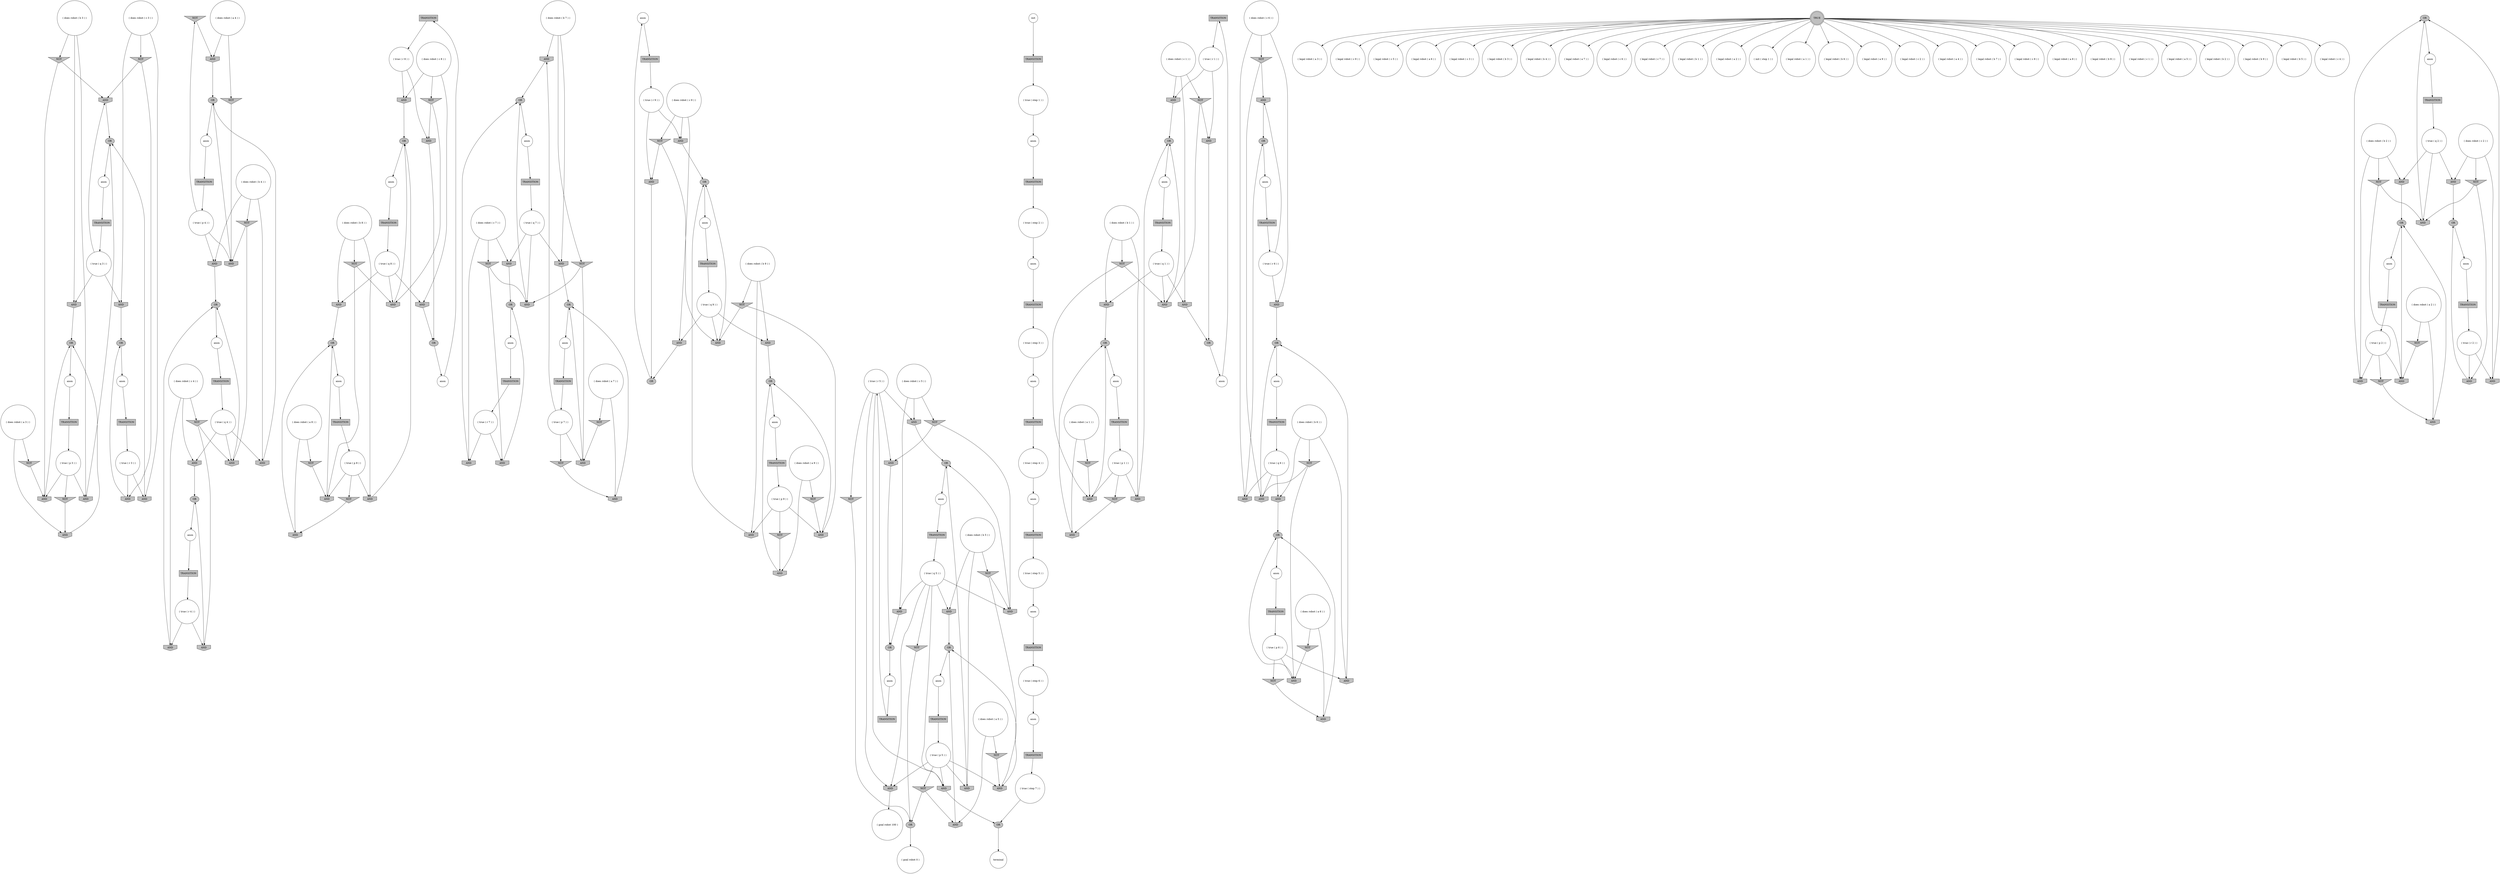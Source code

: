 digraph propNet
{
	"@76d3046"[shape=invtriangle, style= filled, fillcolor=grey, label="NOT"]; "@76d3046"->"@117c4779"; "@76d3046"->"@50baa573"; 
	"@62f04dae"[shape=invhouse, style= filled, fillcolor=grey, label="AND"]; "@62f04dae"->"@216feee5"; 
	"@1d91eb90"[shape=invtriangle, style= filled, fillcolor=grey, label="NOT"]; "@1d91eb90"->"@57004a1a"; 
	"@7a2ee7e5"[shape=invtriangle, style= filled, fillcolor=grey, label="NOT"]; "@7a2ee7e5"->"@7aaf8b32"; "@7a2ee7e5"->"@1d7aaa0e"; 
	"@1ad997f9"[shape=box, style= filled, fillcolor=grey, label="TRANSITION"]; "@1ad997f9"->"@15837e8"; 
	"@7686b376"[shape=invhouse, style= filled, fillcolor=grey, label="AND"]; "@7686b376"->"@6f3d5f21"; 
	"@5230b601"[shape=circle, style= filled, fillcolor=white, label="anon"]; "@5230b601"->"@738bf6bf"; 
	"@3c789d63"[shape=circle, style= filled, fillcolor=white, label="( does robot ( b 7 ) )"]; "@3c789d63"->"@34f34071"; "@3c789d63"->"@7686b376"; "@3c789d63"->"@12a4ed99"; 
	"@7220b722"[shape=box, style= filled, fillcolor=grey, label="TRANSITION"]; "@7220b722"->"@7817bcd4"; 
	"@3e29b849"[shape=invhouse, style= filled, fillcolor=grey, label="AND"]; "@3e29b849"->"@4d8ef117"; 
	"@5fb45ddc"[shape=invhouse, style= filled, fillcolor=grey, label="AND"]; "@5fb45ddc"->"@e2f75e5"; 
	"@117c4779"[shape=invhouse, style= filled, fillcolor=grey, label="AND"]; "@117c4779"->"@216feee5"; 
	"@6128453c"[shape=box, style= filled, fillcolor=grey, label="TRANSITION"]; "@6128453c"->"@10ba5a81"; 
	"@51f2412a"[shape=invhouse, style= filled, fillcolor=grey, label="AND"]; "@51f2412a"->"@20e64795"; 
	"@4d83da96"[shape=circle, style= filled, fillcolor=white, label="( does robot ( b 3 ) )"]; "@4d83da96"->"@5fb45ddc"; "@4d83da96"->"@b83d59c"; "@4d83da96"->"@62f04dae"; 
	"@2025b64d"[shape=box, style= filled, fillcolor=grey, label="TRANSITION"]; "@2025b64d"->"@60328c40"; 
	"@74914a0a"[shape=box, style= filled, fillcolor=grey, label="TRANSITION"]; "@74914a0a"->"@4145582"; 
	"@569c6f2"[shape=circle, style= filled, fillcolor=white, label="( legal robot ( a 3 ) )"]; 
	"@35703484"[shape=circle, style= filled, fillcolor=white, label="anon"]; "@35703484"->"@615724a0"; 
	"@15837e8"[shape=circle, style= filled, fillcolor=white, label="( true ( r 8 ) )"]; "@15837e8"->"@627b5c"; "@15837e8"->"@54eeabe8"; 
	"@5e53bbfa"[shape=ellipse, style= filled, fillcolor=grey, label="OR"]; "@5e53bbfa"->"@4b5a4a77"; 
	"@70da8742"[shape=invhouse, style= filled, fillcolor=grey, label="AND"]; "@70da8742"->"@1286d597"; 
	"@be389b8"[shape=box, style= filled, fillcolor=grey, label="TRANSITION"]; "@be389b8"->"@45a81bd5"; 
	"@732efcfe"[shape=invtriangle, style= filled, fillcolor=grey, label="NOT"]; "@732efcfe"->"@11e3c2c6"; "@732efcfe"->"@70da8742"; 
	"@1fb93526"[shape=box, style= filled, fillcolor=grey, label="TRANSITION"]; "@1fb93526"->"@1b2ede8"; 
	"@190c0fa7"[shape=invtriangle, style= filled, fillcolor=grey, label="NOT"]; "@190c0fa7"->"@66d7a9c9"; "@190c0fa7"->"@b9deddb"; 
	"@6d289e48"[shape=invhouse, style= filled, fillcolor=grey, label="AND"]; "@6d289e48"->"@43824d2c"; 
	"@637644c8"[shape=circle, style= filled, fillcolor=white, label="anon"]; "@637644c8"->"@bd5d765"; 
	"@36b1be82"[shape=invtriangle, style= filled, fillcolor=grey, label="NOT"]; "@36b1be82"->"@3484fdbc"; "@36b1be82"->"@60eb9f0d"; 
	"@766d4f30"[shape=invhouse, style= filled, fillcolor=grey, label="AND"]; "@766d4f30"->"@3b961a84"; 
	"@3f78e13f"[shape=circle, style= filled, fillcolor=white, label="( does robot ( c 5 ) )"]; "@3f78e13f"->"@190c0fa7"; "@3f78e13f"->"@7cd47880"; "@3f78e13f"->"@28c4b5f"; 
	"@62e59e40"[shape=circle, style= filled, fillcolor=white, label="( true ( p 2 ) )"]; "@62e59e40"->"@7696e4c"; "@62e59e40"->"@5da0b94d"; "@62e59e40"->"@4dc4e792"; 
	"@5da0b94d"[shape=invhouse, style= filled, fillcolor=grey, label="AND"]; "@5da0b94d"->"@5e53bbfa"; 
	"@50baa573"[shape=invhouse, style= filled, fillcolor=grey, label="AND"]; "@50baa573"->"@699dd97b"; 
	"@738bf6bf"[shape=box, style= filled, fillcolor=grey, label="TRANSITION"]; "@738bf6bf"->"@1a0283e"; 
	"@5b08ea49"[shape=circle, style= filled, fillcolor=white, label="( legal robot ( c 9 ) )"]; 
	"@c7f5bf9"[shape=ellipse, style= filled, fillcolor=grey, label="OR"]; "@c7f5bf9"->"@7d6f3ed7"; 
	"@4c825cf3"[shape=invhouse, style= filled, fillcolor=grey, label="AND"]; "@4c825cf3"->"@5e53bbfa"; 
	"@3e7c609"[shape=invhouse, style= filled, fillcolor=grey, label="AND"]; "@3e7c609"->"@561140db"; 
	"@5b0010ec"[shape=circle, style= filled, fillcolor=white, label="( goal robot 0 )"]; 
	"@1f6b69d7"[shape=ellipse, style= filled, fillcolor=grey, label="OR"]; "@1f6b69d7"->"@44f1b25e"; 
	"@17e319a"[shape=circle, style= filled, fillcolor=white, label="anon"]; "@17e319a"->"@30f49e8f"; 
	"@2e0ca6ae"[shape=invtriangle, style= filled, fillcolor=grey, label="NOT"]; "@2e0ca6ae"->"@b04bce3"; "@2e0ca6ae"->"@11e3c2c6"; 
	"@3b0e2558"[shape=invtriangle, style= filled, fillcolor=grey, label="NOT"]; "@3b0e2558"->"@1db5d2b2"; 
	"@6d87c12a"[shape=circle, style= filled, fillcolor=white, label="anon"]; "@6d87c12a"->"@be389b8"; 
	"@7aaf8b32"[shape=invhouse, style= filled, fillcolor=grey, label="AND"]; "@7aaf8b32"->"@4d8ef117"; 
	"@7cd47880"[shape=invhouse, style= filled, fillcolor=grey, label="AND"]; "@7cd47880"->"@1b0fb9bd"; 
	"@627b5c"[shape=invhouse, style= filled, fillcolor=grey, label="AND"]; "@627b5c"->"@3b961a84"; 
	"@12e29f36"[shape=invhouse, style= filled, fillcolor=grey, label="AND"]; "@12e29f36"->"@145d424"; 
	"@14cef147"[shape=ellipse, style= filled, fillcolor=grey, label="OR"]; "@14cef147"->"@1e4276fd"; 
	"@4aa0c486"[shape=invhouse, style= filled, fillcolor=grey, label="AND"]; "@4aa0c486"->"@6153e0c0"; 
	"@216feee5"[shape=ellipse, style= filled, fillcolor=grey, label="OR"]; "@216feee5"->"@3bad0d89"; 
	"@531a700a"[shape=invhouse, style= filled, fillcolor=grey, label="AND"]; "@531a700a"->"@7418e252"; 
	"@1b2ede8"[shape=circle, style= filled, fillcolor=white, label="( true ( p 8 ) )"]; "@1b2ede8"->"@db951f2"; "@1b2ede8"->"@3484fdbc"; "@1b2ede8"->"@2e7857a5"; 
	"@32cd736"[shape=circle, style= filled, fillcolor=white, label="anon"]; "@32cd736"->"@171fcdde"; 
	"@114c02d4"[shape=invhouse, style= filled, fillcolor=grey, label="AND"]; "@114c02d4"->"@c7f5bf9"; 
	"@2bb64b70"[shape=invhouse, style= filled, fillcolor=grey, label="AND"]; "@2bb64b70"->"@7bfd25ce"; 
	"@49c88f2b"[shape=circle, style= filled, fillcolor=white, label="anon"]; "@49c88f2b"->"@32552379"; 
	"@9eae15f"[shape=circle, style= filled, fillcolor=white, label="( does robot ( c 7 ) )"]; "@9eae15f"->"@54b4b0a4"; "@9eae15f"->"@1b72290f"; "@9eae15f"->"@2e5facbd"; 
	"@1b0fb9bd"[shape=ellipse, style= filled, fillcolor=grey, label="OR"]; "@1b0fb9bd"->"@256b352c"; 
	"@381bd13"[shape=invhouse, style= filled, fillcolor=grey, label="AND"]; "@381bd13"->"@1b0fb9bd"; 
	"@79b2591c"[shape=invhouse, style= filled, fillcolor=grey, label="AND"]; "@79b2591c"->"@5ecfe500"; 
	"@7a315068"[shape=circle, style= filled, fillcolor=white, label="anon"]; "@7a315068"->"@2904b5ae"; 
	"@db2b10a"[shape=circle, style= filled, fillcolor=white, label="anon"]; "@db2b10a"->"@771931f8"; 
	"@4302df5"[shape=box, style= filled, fillcolor=grey, label="TRANSITION"]; "@4302df5"->"@79ec41c0"; 
	"@2555e3ab"[shape=box, style= filled, fillcolor=grey, label="TRANSITION"]; "@2555e3ab"->"@61335b86"; 
	"@264d8d50"[shape=circle, style= filled, fillcolor=white, label="( legal robot ( c 5 ) )"]; 
	"@236954e1"[shape=circle, style= filled, fillcolor=white, label="( legal robot ( a 6 ) )"]; 
	"@57044c5"[shape=circle, style= filled, fillcolor=white, label="( true ( p 7 ) )"]; "@57044c5"->"@7c6743e2"; "@57044c5"->"@7686b376"; "@57044c5"->"@6f0e0eb5"; 
	"@54f169"[shape=invtriangle, style= filled, fillcolor=grey, label="NOT"]; "@54f169"->"@7696e4c"; "@54f169"->"@4c825cf3"; 
	"@23f2bc83"[shape=invtriangle, style= filled, fillcolor=grey, label="NOT"]; "@23f2bc83"->"@15364ee5"; 
	"@2e7857a5"[shape=invtriangle, style= filled, fillcolor=grey, label="NOT"]; "@2e7857a5"->"@5ec22978"; 
	"@4dc4e792"[shape=invtriangle, style= filled, fillcolor=grey, label="NOT"]; "@4dc4e792"->"@3a3f4a21"; 
	"@3aa42c31"[shape=circle, style= filled, fillcolor=white, label="( true ( p 5 ) )"]; "@3aa42c31"->"@32d35f5f"; "@3aa42c31"->"@68487fb7"; "@3aa42c31"->"@381bd13"; "@3aa42c31"->"@2310195c"; "@3aa42c31"->"@3403f5a0"; 
	"@762d80ae"[shape=invhouse, style= filled, fillcolor=grey, label="AND"]; "@762d80ae"->"@5e53bbfa"; 
	"@6cb1cb25"[shape=circle, style= filled, fillcolor=white, label="( does robot ( a 5 ) )"]; "@6cb1cb25"->"@74bffc3a"; "@6cb1cb25"->"@531a700a"; 
	"@62bc36ff"[shape=circle, style= filled, fillcolor=white, label="( legal robot ( c 3 ) )"]; 
	"@48b524aa"[shape=circle, style= filled, fillcolor=white, label="( does robot ( c 2 ) )"]; "@48b524aa"->"@72d8978c"; "@48b524aa"->"@6c7a3a30"; "@48b524aa"->"@762d80ae"; 
	"@3b3e3940"[shape=box, style= filled, fillcolor=grey, label="TRANSITION"]; "@3b3e3940"->"@85e57"; 
	"@71cd427a"[shape=circle, style= filled, fillcolor=white, label="( legal robot ( b 3 ) )"]; 
	"@4f65cbd2"[shape=circle, style= filled, fillcolor=white, label="( goal robot 100 )"]; 
	"@2310195c"[shape=invhouse, style= filled, fillcolor=grey, label="AND"]; "@2310195c"->"@1f6b69d7"; 
	"@58edf4c8"[shape=circle, style= filled, fillcolor=white, label="( true ( q 6 ) )"]; "@58edf4c8"->"@199b7c62"; "@58edf4c8"->"@388eed76"; "@58edf4c8"->"@6cb101cf"; 
	"@28b53b32"[shape=circle, style= filled, fillcolor=white, label="anon"]; "@28b53b32"->"@55444319"; 
	"@57f55cae"[shape=invtriangle, style= filled, fillcolor=grey, label="NOT"]; "@57f55cae"->"@242870b7"; 
	"@79ec41c0"[shape=circle, style= filled, fillcolor=white, label="( true ( q 7 ) )"]; "@79ec41c0"->"@34f34071"; "@79ec41c0"->"@63e5a5dc"; "@79ec41c0"->"@2e5facbd"; 
	"@1db5d2b2"[shape=invhouse, style= filled, fillcolor=grey, label="AND"]; "@1db5d2b2"->"@6153e0c0"; 
	"@55a517bd"[shape=invhouse, style= filled, fillcolor=grey, label="AND"]; "@55a517bd"->"@7418e252"; 
	"@561140db"[shape=ellipse, style= filled, fillcolor=grey, label="OR"]; "@561140db"->"@6b91602"; 
	"@15f7dbd8"[shape=circle, style= filled, fillcolor=white, label="anon"]; "@15f7dbd8"->"@74914a0a"; 
	"@10b173c3"[shape=circle, style= filled, fillcolor=white, label="( true ( step 4 ) )"]; "@10b173c3"->"@67e6cf07"; 
	"@32d35f5f"[shape=invtriangle, style= filled, fillcolor=grey, label="NOT"]; "@32d35f5f"->"@242870b7"; "@32d35f5f"->"@531a700a"; 
	"@1e929ba3"[shape=ellipse, style= filled, fillcolor=grey, label="OR"]; "@1e929ba3"->"@2b27fa03"; 
	"@54b4b0a4"[shape=invhouse, style= filled, fillcolor=grey, label="AND"]; "@54b4b0a4"->"@6f3d5f21"; 
	"@86ecec5"[shape=invhouse, style= filled, fillcolor=grey, label="AND"]; "@86ecec5"->"@59e14a78"; 
	"@448be1c9"[shape=ellipse, style= filled, fillcolor=grey, label="OR"]; "@448be1c9"->"@3b947647"; 
	"@4d342f5b"[shape=circle, style= filled, fillcolor=white, label="( true ( step 1 ) )"]; "@4d342f5b"->"@6d87c12a"; 
	"@3ea763a"[shape=ellipse, style= filled, fillcolor=grey, label="OR"]; "@3ea763a"->"@15f7dbd8"; 
	"@6feb139e"[shape=box, style= filled, fillcolor=grey, label="TRANSITION"]; "@6feb139e"->"@174da86b"; 
	"@4c5b55a9"[shape=circle, style= filled, fillcolor=white, label="( does robot ( b 2 ) )"]; "@4c5b55a9"->"@86ecec5"; "@4c5b55a9"->"@5da0b94d"; "@4c5b55a9"->"@54f169"; 
	"@3484fdbc"[shape=invhouse, style= filled, fillcolor=grey, label="AND"]; "@3484fdbc"->"@43824d2c"; 
	"@388eed76"[shape=invhouse, style= filled, fillcolor=grey, label="AND"]; "@388eed76"->"@4e850e8c"; 
	"@40930120"[shape=circle, style= filled, fillcolor=white, label="( does robot ( c 9 ) )"]; "@40930120"->"@31f9b804"; "@40930120"->"@732efcfe"; "@40930120"->"@20b124fa"; 
	"@614a616"[shape=circle, style= filled, fillcolor=white, label="anon"]; "@614a616"->"@3850620f"; 
	"@30f49e8f"[shape=box, style= filled, fillcolor=grey, label="TRANSITION"]; "@30f49e8f"->"@477baf4"; 
	"@43824d2c"[shape=ellipse, style= filled, fillcolor=grey, label="OR"]; "@43824d2c"->"@1f98a654"; 
	"@15c313da"[shape=invhouse, style= filled, fillcolor=grey, label="AND"]; "@15c313da"->"@1a15cd9a"; 
	"@b04bce3"[shape=invhouse, style= filled, fillcolor=grey, label="AND"]; "@b04bce3"->"@3ea763a"; 
	"@1f4649ed"[shape=invhouse, style= filled, fillcolor=grey, label="AND"]; "@1f4649ed"->"@145d424"; 
	"@3bad0d89"[shape=circle, style= filled, fillcolor=white, label="anon"]; "@3bad0d89"->"@6efbfb30"; 
	"@c4c7e10"[shape=invhouse, style= filled, fillcolor=grey, label="AND"]; "@c4c7e10"->"@216feee5"; 
	"@591bfcbe"[shape=invhouse, style= filled, fillcolor=grey, label="AND"]; "@591bfcbe"->"@3ea763a"; 
	"@5ecfe500"[shape=ellipse, style= filled, fillcolor=grey, label="OR"]; "@5ecfe500"->"@22c393a1"; 
	"@7669521"[shape=box, style= filled, fillcolor=grey, label="TRANSITION"]; "@7669521"->"@61697d14"; 
	"@7433c78b"[shape=circle, style= filled, fillcolor=white, label="init"]; "@7433c78b"->"@7371b246"; 
	"@4fe2fe5d"[shape=ellipse, style= filled, fillcolor=grey, label="OR"]; "@4fe2fe5d"->"@3fa9b4a4"; 
	"@3e03e574"[shape=circle, style= filled, fillcolor=white, label="( legal robot ( b 4 ) )"]; 
	"@699dd97b"[shape=ellipse, style= filled, fillcolor=grey, label="OR"]; "@699dd97b"->"@7a315068"; 
	"@7d6f3ed7"[shape=circle, style= filled, fillcolor=white, label="anon"]; "@7d6f3ed7"->"@6128453c"; 
	"@34f34071"[shape=invhouse, style= filled, fillcolor=grey, label="AND"]; "@34f34071"->"@561140db"; 
	"@7be758ca"[shape=invtriangle, style= filled, fillcolor=grey, label="NOT"]; "@7be758ca"->"@11767553"; 
	"@615724a0"[shape=box, style= filled, fillcolor=grey, label="TRANSITION"]; "@615724a0"->"@409bad4f"; 
	"@61335b86"[shape=circle, style= filled, fillcolor=white, label="( true ( r 5 ) )"]; "@61335b86"->"@37f808e6"; "@61335b86"->"@2310195c"; "@61335b86"->"@b9deddb"; "@61335b86"->"@7cd47880"; "@61335b86"->"@3403f5a0"; 
	"@3914fc36"[shape=invhouse, style= filled, fillcolor=grey, label="AND"]; "@3914fc36"->"@1a15cd9a"; 
	"@7ea96606"[shape=circle, style= filled, fillcolor=white, label="( legal robot ( a 7 ) )"]; 
	"@6b91602"[shape=circle, style= filled, fillcolor=white, label="anon"]; "@6b91602"->"@5fc8ad52"; 
	"@521d590d"[shape=circle, style= filled, fillcolor=white, label="( does robot ( b 5 ) )"]; "@521d590d"->"@4c18e99"; "@521d590d"->"@381bd13"; "@521d590d"->"@55a517bd"; 
	"@6f0e0eb5"[shape=invtriangle, style= filled, fillcolor=grey, label="NOT"]; "@6f0e0eb5"->"@3e7c609"; 
	"@3403f5a0"[shape=invhouse, style= filled, fillcolor=grey, label="AND"]; "@3403f5a0"->"@4f65cbd2"; 
	"@33cfa965"[shape=circle, style= filled, fillcolor=white, label="( legal robot ( c 6 ) )"]; 
	"@dcc5312"[shape=circle, style= filled, fillcolor=white, label="( legal robot ( c 7 ) )"]; 
	"@1286d597"[shape=ellipse, style= filled, fillcolor=grey, label="OR"]; "@1286d597"->"@5230b601"; 
	"@57004a1a"[shape=invhouse, style= filled, fillcolor=grey, label="AND"]; "@57004a1a"->"@6153e0c0"; 
	"@643f58bb"[shape=circle, style= filled, fillcolor=white, label="( legal robot ( b 1 ) )"]; 
	"@74bffc3a"[shape=invtriangle, style= filled, fillcolor=grey, label="NOT"]; "@74bffc3a"->"@68487fb7"; 
	"@41d753b7"[shape=box, style= filled, fillcolor=grey, label="TRANSITION"]; "@41d753b7"->"@22b90a6e"; 
	"@1547a16f"[shape=circle, style= filled, fillcolor=white, label="( true ( step 3 ) )"]; "@1547a16f"->"@614a616"; 
	"@91456c5"[shape=invhouse, style= filled, fillcolor=grey, label="AND"]; "@91456c5"->"@4fe2fe5d"; 
	"@7ba6eeab"[shape=circle, style= filled, fillcolor=white, label="anon"]; "@7ba6eeab"->"@1ad997f9"; 
	"@60328c40"[shape=circle, style= filled, fillcolor=white, label="( true ( q 4 ) )"]; "@60328c40"->"@3e29b849"; "@60328c40"->"@4aa0c486"; "@60328c40"->"@1d7aaa0e"; 
	"@70e8eeca"[shape=circle, style= filled, fillcolor=white, label="( legal robot ( a 2 ) )"]; 
	"@2630a895"[shape=circle, style= filled, fillcolor=white, label="anon"]; "@2630a895"->"@4302df5"; 
	"@2de3e7d2"[shape=circle, style= filled, fillcolor=white, label="( init ( step 1 ) )"]; 
	"@63843ca4"[shape=circle, style= filled, fillcolor=white, label="( legal robot ( a 1 ) )"]; 
	"@2b27fa03"[shape=circle, style= filled, fillcolor=white, label="anon"]; "@2b27fa03"->"@2555e3ab"; 
	"@214b4b3a"[shape=box, style= filled, fillcolor=grey, label="TRANSITION"]; "@214b4b3a"->"@3a4c585f"; 
	"@bd5d765"[shape=box, style= filled, fillcolor=grey, label="TRANSITION"]; "@bd5d765"->"@3f9f76a5"; 
	"@d6d46d7"[shape=circle, style= filled, fillcolor=white, label="anon"]; "@d6d46d7"->"@214b4b3a"; 
	"@4c6030f9"[shape=invhouse, style= filled, fillcolor=grey, label="AND"]; "@4c6030f9"->"@e2f75e5"; 
	"@5baa8241"[shape=invhouse, style= filled, fillcolor=grey, label="AND"]; "@5baa8241"->"@1a15cd9a"; 
	"@5d18a770"[shape=circle, style= filled, fillcolor=white, label="( legal robot ( b 6 ) )"]; 
	"@71e852be"[shape=circle, style= filled, fillcolor=white, label="( true ( r 3 ) )"]; "@71e852be"->"@c4c7e10"; "@71e852be"->"@50baa573"; 
	"@6b5b5783"[shape=invtriangle, style= filled, fillcolor=grey, label="NOT"]; "@6b5b5783"->"@39ce9085"; 
	"@db951f2"[shape=invhouse, style= filled, fillcolor=grey, label="AND"]; "@db951f2"->"@448be1c9"; 
	"@3c2250d5"[shape=circle, style= filled, fillcolor=white, label="( legal robot ( a 9 ) )"]; 
	"@3a3f4a21"[shape=invhouse, style= filled, fillcolor=grey, label="AND"]; "@3a3f4a21"->"@59e14a78"; 
	"@67e6cf07"[shape=circle, style= filled, fillcolor=white, label="anon"]; "@67e6cf07"->"@7220b722"; 
	"@3850620f"[shape=box, style= filled, fillcolor=grey, label="TRANSITION"]; "@3850620f"->"@10b173c3"; 
	"@6a9effe0"[shape=invtriangle, style= filled, fillcolor=grey, label="NOT"]; "@6a9effe0"->"@51f2412a"; "@6a9effe0"->"@6cb101cf"; 
	"@55444319"[shape=box, style= filled, fillcolor=grey, label="TRANSITION"]; "@55444319"->"@1547a16f"; 
	"@39ce9085"[shape=invhouse, style= filled, fillcolor=grey, label="AND"]; "@39ce9085"->"@e2f75e5"; 
	"@5c429be9"[shape=circle, style= filled, fillcolor=white, label="( true ( p 4 ) )"]; "@5c429be9"->"@12e29f36"; "@5c429be9"->"@1d91eb90"; "@5c429be9"->"@1db5d2b2"; 
	"@b83d59c"[shape=invtriangle, style= filled, fillcolor=grey, label="NOT"]; "@b83d59c"->"@117c4779"; "@b83d59c"->"@4c6030f9"; 
	"@22c393a1"[shape=circle, style= filled, fillcolor=white, label="anon"]; "@22c393a1"->"@6feb139e"; 
	"@e7c0d41"[shape=circle, style= filled, fillcolor=white, label="( true ( p 3 ) )"]; "@e7c0d41"->"@6b5b5783"; "@e7c0d41"->"@62f04dae"; "@e7c0d41"->"@4c6030f9"; 
	"@242870b7"[shape=ellipse, style= filled, fillcolor=grey, label="OR"]; "@242870b7"->"@5b0010ec"; 
	"@46eff545"[shape=circle, style= filled, fillcolor=white, label="( legal robot ( c 2 ) )"]; 
	"@256b352c"[shape=circle, style= filled, fillcolor=white, label="anon"]; "@256b352c"->"@69f4b0dc"; 
	"@6c7a3a30"[shape=invtriangle, style= filled, fillcolor=grey, label="NOT"]; "@6c7a3a30"->"@2bb64b70"; "@6c7a3a30"->"@4c825cf3"; 
	"@7696e4c"[shape=invhouse, style= filled, fillcolor=grey, label="AND"]; "@7696e4c"->"@59e14a78"; 
	"@3b961a84"[shape=ellipse, style= filled, fillcolor=grey, label="OR"]; "@3b961a84"->"@7ba6eeab"; 
	"@12a4ed99"[shape=invtriangle, style= filled, fillcolor=grey, label="NOT"]; "@12a4ed99"->"@7c6743e2"; "@12a4ed99"->"@63e5a5dc"; 
	"@4c68059"[shape=invhouse, style= filled, fillcolor=grey, label="AND"]; "@4c68059"->"@fe14de0"; 
	"@57132e76"[shape=circle, style= filled, fillcolor=white, label="( does robot ( b 6 ) )"]; "@57132e76"->"@6406f3ea"; "@57132e76"->"@2c4f71a3"; "@57132e76"->"@388eed76"; 
	"@1e4218cb"[shape=circle, style= filled, fillcolor=white, label="( legal robot ( a 4 ) )"]; 
	"@15364ee5"[shape=invhouse, style= filled, fillcolor=grey, label="AND"]; "@15364ee5"->"@4e850e8c"; 
	"@4b5a4a77"[shape=circle, style= filled, fillcolor=white, label="anon"]; "@4b5a4a77"->"@3f8771dc"; 
	"@28bd36fa"[shape=circle, style= filled, fillcolor=white, label="anon"]; "@28bd36fa"->"@29d602b3"; 
	"@71d0e17a"[shape=invtriangle, style= filled, fillcolor=grey, label="NOT"]; "@71d0e17a"->"@15c313da"; "@71d0e17a"->"@79b2591c"; 
	"@1e4276fd"[shape=circle, style= filled, fillcolor=white, label="anon"]; "@1e4276fd"->"@6dca1837"; 
	"@7c3cfaab"[shape=circle, style= filled, fillcolor=white, label="( does robot ( c 3 ) )"]; "@7c3cfaab"->"@76d3046"; "@7c3cfaab"->"@c4c7e10"; "@7c3cfaab"->"@1e3a4822"; 
	"@233e9934"[shape=circle, style= filled, fillcolor=white, label="( legal robot ( b 7 ) )"]; 
	"@10bfb545"[shape=circle, style= filled, fillcolor=white, label="anon"]; "@10bfb545"->"@3b3e3940"; 
	"@6153e0c0"[shape=ellipse, style= filled, fillcolor=grey, label="OR"]; "@6153e0c0"->"@49c88f2b"; 
	"@3a4c585f"[shape=circle, style= filled, fillcolor=white, label="( true ( q 1 ) )"]; "@3a4c585f"->"@15c313da"; "@3a4c585f"->"@6b064b80"; "@3a4c585f"->"@114c02d4"; 
	"@5ec22978"[shape=invhouse, style= filled, fillcolor=grey, label="AND"]; "@5ec22978"->"@43824d2c"; 
	"@5637dde9"[shape=box, style= filled, fillcolor=grey, label="TRANSITION"]; "@5637dde9"->"@e7c0d41"; 
	"@7bfd25ce"[shape=ellipse, style= filled, fillcolor=grey, label="OR"]; "@7bfd25ce"->"@28bd36fa"; 
	"@7a258c74"[shape=invhouse, style= filled, fillcolor=grey, label="AND"]; "@7a258c74"->"@4e850e8c"; 
	"@51bfa303"[shape=invtriangle, style= filled, fillcolor=grey, label="NOT"]; "@51bfa303"->"@7c6743e2"; 
	"@7371b246"[shape=box, style= filled, fillcolor=grey, label="TRANSITION"]; "@7371b246"->"@4d342f5b"; 
	"@1d7aaa0e"[shape=invhouse, style= filled, fillcolor=grey, label="AND"]; "@1d7aaa0e"->"@145d424"; 
	"@2904b5ae"[shape=box, style= filled, fillcolor=grey, label="TRANSITION"]; "@2904b5ae"->"@71e852be"; 
	"@6cb101cf"[shape=invhouse, style= filled, fillcolor=grey, label="AND"]; "@6cb101cf"->"@14cef147"; 
	"@59e14a78"[shape=ellipse, style= filled, fillcolor=grey, label="OR"]; "@59e14a78"->"@55e03a61"; 
	"@43886a34"[shape=box, style= filled, fillcolor=grey, label="TRANSITION"]; "@43886a34"->"@d174031"; 
	"@28c4b5f"[shape=invhouse, style= filled, fillcolor=grey, label="AND"]; "@28c4b5f"->"@1e929ba3"; 
	"@3834a1c8"[shape=invtriangle, style= filled, fillcolor=grey, label="NOT"]; "@3834a1c8"->"@7696e4c"; 
	"@32552379"[shape=box, style= filled, fillcolor=grey, label="TRANSITION"]; "@32552379"->"@5c429be9"; 
	"@441e064c"[shape=invtriangle, style= filled, fillcolor=grey, label="NOT"]; "@441e064c"->"@1db5d2b2"; "@441e064c"->"@1d7aaa0e"; 
	"@71e13a2c"[shape=invtriangle, style= filled, fillcolor=grey, label="NOT"]; "@71e13a2c"->"@79b2591c"; 
	"@255b5c1f"[shape=circle, style= filled, fillcolor=white, label="( true ( r 2 ) )"]; "@255b5c1f"->"@2bb64b70"; "@255b5c1f"->"@762d80ae"; 
	"@63e5a5dc"[shape=invhouse, style= filled, fillcolor=grey, label="AND"]; "@63e5a5dc"->"@6f3d5f21"; 
	"@4de514a9"[shape=circle, style= filled, fillcolor=white, label="anon"]; "@4de514a9"->"@5637dde9"; 
	"@28722969"[shape=circle, style= filled, fillcolor=white, label="( does robot ( a 3 ) )"]; "@28722969"->"@39ce9085"; "@28722969"->"@6e9c2192"; 
	"@763861e6"[shape=circle, style= filled, fillcolor=white, label="( true ( q 3 ) )"]; "@763861e6"->"@5fb45ddc"; "@763861e6"->"@117c4779"; "@763861e6"->"@1e3a4822"; 
	"@32bed1fd"[shape=circle, style= filled, fillcolor=white, label="( legal robot ( c 8 ) )"]; 
	"@2a5b8e8c"[shape=invtriangle, style= filled, fillcolor=grey, label="NOT"]; "@2a5b8e8c"->"@627b5c"; "@2a5b8e8c"->"@60eb9f0d"; 
	"@fe14de0"[shape=ellipse, style= filled, fillcolor=grey, label="OR"]; "@fe14de0"->"@10bfb545"; 
	"@1b72290f"[shape=invtriangle, style= filled, fillcolor=grey, label="NOT"]; "@1b72290f"->"@63e5a5dc"; "@1b72290f"->"@91456c5"; 
	"@b9deddb"[shape=invhouse, style= filled, fillcolor=grey, label="AND"]; "@b9deddb"->"@1e929ba3"; 
	"@1a0283e"[shape=circle, style= filled, fillcolor=white, label="( true ( r 9 ) )"]; "@1a0283e"->"@31f9b804"; "@1a0283e"->"@70da8742"; 
	"@6efbfb30"[shape=box, style= filled, fillcolor=grey, label="TRANSITION"]; "@6efbfb30"->"@763861e6"; 
	"@4c18e99"[shape=invtriangle, style= filled, fillcolor=grey, label="NOT"]; "@4c18e99"->"@68487fb7"; "@4c18e99"->"@66d7a9c9"; 
	"@20b124fa"[shape=invhouse, style= filled, fillcolor=grey, label="AND"]; "@20b124fa"->"@1286d597"; 
	"@f6a8823"[shape=circle, style= filled, fillcolor=white, label="anon"]; "@f6a8823"->"@2025b64d"; 
	"@44f1b25e"[shape=circle, style= filled, fillcolor=white, label="terminal"]; 
	"@584391f0"[shape=circle, style= filled, fillcolor=white, label="( legal robot ( a 8 ) )"]; 
	"@2a47cc3"[shape=circle, style= filled, fillcolor=white, label="( true ( q 2 ) )"]; "@2a47cc3"->"@72d8978c"; "@2a47cc3"->"@86ecec5"; "@2a47cc3"->"@4c825cf3"; 
	"@1a15cd9a"[shape=ellipse, style= filled, fillcolor=grey, label="OR"]; "@1a15cd9a"->"@d6d46d7"; 
	"@58cbffde"[shape=circle, style= filled, fillcolor=white, label="( true ( q 5 ) )"]; "@58cbffde"->"@57f55cae"; "@58cbffde"->"@66d7a9c9"; "@58cbffde"->"@55a517bd"; "@58cbffde"->"@2310195c"; "@58cbffde"->"@3403f5a0"; "@58cbffde"->"@28c4b5f"; 
	"@7c6743e2"[shape=invhouse, style= filled, fillcolor=grey, label="AND"]; "@7c6743e2"->"@561140db"; 
	"@6fc41e49"[shape=invtriangle, style= filled, fillcolor=grey, label="NOT"]; "@6fc41e49"->"@34a083f2"; 
	"@4f5264db"[shape=circle, style= filled, fillcolor=white, label="( does robot ( c 8 ) )"]; "@4f5264db"->"@766d4f30"; "@4f5264db"->"@54eeabe8"; "@4f5264db"->"@2a5b8e8c"; 
	"@66d7a9c9"[shape=invhouse, style= filled, fillcolor=grey, label="AND"]; "@66d7a9c9"->"@1b0fb9bd"; 
	"@3bd85e85"[shape=invtriangle, style= filled, fillcolor=grey, label="NOT"]; "@3bd85e85"->"@7a258c74"; 
	"@3f9f76a5"[shape=circle, style= filled, fillcolor=white, label="( true ( r 4 ) )"]; "@3f9f76a5"->"@1f4649ed"; "@3f9f76a5"->"@7aaf8b32"; 
	"@4c9549af"[shape=circle, style= filled, fillcolor=white, label="( legal robot ( b 8 ) )"]; 
	"@1f98a654"[shape=circle, style= filled, fillcolor=white, label="anon"]; "@1f98a654"->"@1fb93526"; 
	"@6b064b80"[shape=invhouse, style= filled, fillcolor=grey, label="AND"]; "@6b064b80"->"@5ecfe500"; 
	"@2d7892d5"[shape=circle, style= filled, fillcolor=white, label="( legal robot ( c 1 ) )"]; 
	"@2075a744"[shape=circle, style= filled, fillcolor=white, label="( does robot ( a 6 ) )"]; "@2075a744"->"@15364ee5"; "@2075a744"->"@3bd85e85"; 
	"@72d8978c"[shape=invhouse, style= filled, fillcolor=grey, label="AND"]; "@72d8978c"->"@7bfd25ce"; 
	"@11e3c2c6"[shape=invhouse, style= filled, fillcolor=grey, label="AND"]; "@11e3c2c6"->"@fe14de0"; 
	"@31f9b804"[shape=invhouse, style= filled, fillcolor=grey, label="AND"]; "@31f9b804"->"@fe14de0"; 
	"@67a4076"[shape=circle, style= filled, fillcolor=white, label="( does robot ( b 4 ) )"]; "@67a4076"->"@12e29f36"; "@67a4076"->"@441e064c"; "@67a4076"->"@4aa0c486"; 
	"@3fa9b4a4"[shape=circle, style= filled, fillcolor=white, label="anon"]; "@3fa9b4a4"->"@41d753b7"; 
	"@85e57"[shape=circle, style= filled, fillcolor=white, label="( true ( q 9 ) )"]; "@85e57"->"@11e3c2c6"; "@85e57"->"@20b124fa"; "@85e57"->"@591bfcbe"; 
	"@52ed3b53"[shape=circle, style= filled, fillcolor=white, label="( true ( step 7 ) )"]; "@52ed3b53"->"@1f6b69d7"; 
	"@2c4f71a3"[shape=invtriangle, style= filled, fillcolor=grey, label="NOT"]; "@2c4f71a3"->"@7a258c74"; "@2c4f71a3"->"@6cb101cf"; 
	"@1d30b5e2"[shape=circle, style= filled, fillcolor=white, label="( does robot ( a 8 ) )"]; "@1d30b5e2"->"@976484e"; "@1d30b5e2"->"@5ec22978"; 
	"@54eeabe8"[shape=invhouse, style= filled, fillcolor=grey, label="AND"]; "@54eeabe8"->"@448be1c9"; 
	"@10ba5a81"[shape=circle, style= filled, fillcolor=white, label="( true ( r 1 ) )"]; "@10ba5a81"->"@1ae0e7d"; "@10ba5a81"->"@3914fc36"; 
	"@34a083f2"[shape=invhouse, style= filled, fillcolor=grey, label="AND"]; "@34a083f2"->"@3ea763a"; 
	"@2e5facbd"[shape=invhouse, style= filled, fillcolor=grey, label="AND"]; "@2e5facbd"->"@4fe2fe5d"; 
	"@47e779a7"[shape=doublecircle, style= filled, fillcolor=grey, label="TRUE"]; "@47e779a7"->"@3c2250d5"; "@47e779a7"->"@264d8d50"; "@47e779a7"->"@236954e1"; "@47e779a7"->"@35a3f178"; "@47e779a7"->"@3e03e574"; "@47e779a7"->"@62bc36ff"; "@47e779a7"->"@5ac791f4"; "@47e779a7"->"@46eff545"; "@47e779a7"->"@71cd427a"; "@47e779a7"->"@32bed1fd"; "@47e779a7"->"@7ea96606"; "@47e779a7"->"@569c6f2"; "@47e779a7"->"@33cfa965"; "@47e779a7"->"@1e4218cb"; "@47e779a7"->"@dcc5312"; "@47e779a7"->"@643f58bb"; "@47e779a7"->"@584391f0"; "@47e779a7"->"@7d98d9cf"; "@47e779a7"->"@70e8eeca"; "@47e779a7"->"@7ada9067"; "@47e779a7"->"@233e9934"; "@47e779a7"->"@6161c9d1"; "@47e779a7"->"@63843ca4"; "@47e779a7"->"@2de3e7d2"; "@47e779a7"->"@4c9549af"; "@47e779a7"->"@2d7892d5"; "@47e779a7"->"@5b08ea49"; "@47e779a7"->"@5d18a770"; 
	"@68487fb7"[shape=invhouse, style= filled, fillcolor=grey, label="AND"]; "@68487fb7"->"@7418e252"; 
	"@1e3a4822"[shape=invhouse, style= filled, fillcolor=grey, label="AND"]; "@1e3a4822"->"@699dd97b"; 
	"@61697d14"[shape=circle, style= filled, fillcolor=white, label="( true ( r 6 ) )"]; "@61697d14"->"@51f2412a"; "@61697d14"->"@7844a013"; 
	"@23ae81ab"[shape=invtriangle, style= filled, fillcolor=grey, label="NOT"]; "@23ae81ab"->"@15c313da"; "@23ae81ab"->"@1ae0e7d"; 
	"@7418e252"[shape=ellipse, style= filled, fillcolor=grey, label="OR"]; "@7418e252"->"@db2b10a"; 
	"@29d602b3"[shape=box, style= filled, fillcolor=grey, label="TRANSITION"]; "@29d602b3"->"@255b5c1f"; 
	"@e2f75e5"[shape=ellipse, style= filled, fillcolor=grey, label="OR"]; "@e2f75e5"->"@4de514a9"; 
	"@4f9d4f7"[shape=circle, style= filled, fillcolor=white, label="( does robot ( b 9 ) )"]; "@4f9d4f7"->"@4c68059"; "@4f9d4f7"->"@2e0ca6ae"; "@4f9d4f7"->"@591bfcbe"; 
	"@174da86b"[shape=circle, style= filled, fillcolor=white, label="( true ( p 1 ) )"]; "@174da86b"->"@79b2591c"; "@174da86b"->"@7be758ca"; "@174da86b"->"@5baa8241"; 
	"@48834af6"[shape=circle, style= filled, fillcolor=white, label="( does robot ( c 1 ) )"]; "@48834af6"->"@3914fc36"; "@48834af6"->"@23ae81ab"; "@48834af6"->"@114c02d4"; 
	"@13ad9b0f"[shape=circle, style= filled, fillcolor=white, label="( does robot ( c 6 ) )"]; "@13ad9b0f"->"@199b7c62"; "@13ad9b0f"->"@7844a013"; "@13ad9b0f"->"@6a9effe0"; 
	"@7844a013"[shape=invhouse, style= filled, fillcolor=grey, label="AND"]; "@7844a013"->"@14cef147"; 
	"@4d8ef117"[shape=ellipse, style= filled, fillcolor=grey, label="OR"]; "@4d8ef117"->"@637644c8"; 
	"@39fb9fb3"[shape=circle, style= filled, fillcolor=white, label="( does robot ( b 8 ) )"]; "@39fb9fb3"->"@36b1be82"; "@39fb9fb3"->"@db951f2"; "@39fb9fb3"->"@6d289e48"; 
	"@d174031"[shape=circle, style= filled, fillcolor=white, label="( true ( q 8 ) )"]; "@d174031"->"@6d289e48"; "@d174031"->"@766d4f30"; "@d174031"->"@60eb9f0d"; 
	"@22b90a6e"[shape=circle, style= filled, fillcolor=white, label="( true ( r 7 ) )"]; "@22b90a6e"->"@54b4b0a4"; "@22b90a6e"->"@91456c5"; 
	"@37f808e6"[shape=invtriangle, style= filled, fillcolor=grey, label="NOT"]; "@37f808e6"->"@242870b7"; 
	"@7ada9067"[shape=circle, style= filled, fillcolor=white, label="( legal robot ( b 5 ) )"]; 
	"@409bad4f"[shape=circle, style= filled, fillcolor=white, label="( true ( step 6 ) )"]; "@409bad4f"->"@32cd736"; 
	"@199b7c62"[shape=invhouse, style= filled, fillcolor=grey, label="AND"]; "@199b7c62"->"@20e64795"; 
	"@6e94124f"[shape=box, style= filled, fillcolor=grey, label="TRANSITION"]; "@6e94124f"->"@62e59e40"; 
	"@69f4b0dc"[shape=box, style= filled, fillcolor=grey, label="TRANSITION"]; "@69f4b0dc"->"@58cbffde"; 
	"@657a7adf"[shape=circle, style= filled, fillcolor=white, label="( does robot ( a 7 ) )"]; "@657a7adf"->"@51bfa303"; "@657a7adf"->"@3e7c609"; 
	"@35a3f178"[shape=circle, style= filled, fillcolor=white, label="( legal robot ( a 5 ) )"]; 
	"@5fc8ad52"[shape=box, style= filled, fillcolor=grey, label="TRANSITION"]; "@5fc8ad52"->"@57044c5"; 
	"@6e9c2192"[shape=invtriangle, style= filled, fillcolor=grey, label="NOT"]; "@6e9c2192"->"@4c6030f9"; 
	"@5ac791f4"[shape=circle, style= filled, fillcolor=white, label="( legal robot ( b 2 ) )"]; 
	"@4e850e8c"[shape=ellipse, style= filled, fillcolor=grey, label="OR"]; "@4e850e8c"->"@17e319a"; 
	"@45a81bd5"[shape=circle, style= filled, fillcolor=white, label="( true ( step 2 ) )"]; "@45a81bd5"->"@28b53b32"; 
	"@6e659812"[shape=circle, style= filled, fillcolor=white, label="anon"]; "@6e659812"->"@7669521"; 
	"@11767553"[shape=invhouse, style= filled, fillcolor=grey, label="AND"]; "@11767553"->"@5ecfe500"; 
	"@20e64795"[shape=ellipse, style= filled, fillcolor=grey, label="OR"]; "@20e64795"->"@6e659812"; 
	"@468034b6"[shape=invtriangle, style= filled, fillcolor=grey, label="NOT"]; "@468034b6"->"@b04bce3"; 
	"@3f8771dc"[shape=box, style= filled, fillcolor=grey, label="TRANSITION"]; "@3f8771dc"->"@2a47cc3"; 
	"@771931f8"[shape=box, style= filled, fillcolor=grey, label="TRANSITION"]; "@771931f8"->"@3aa42c31"; 
	"@1ae0e7d"[shape=invhouse, style= filled, fillcolor=grey, label="AND"]; "@1ae0e7d"->"@c7f5bf9"; 
	"@4145582"[shape=circle, style= filled, fillcolor=white, label="( true ( p 9 ) )"]; "@4145582"->"@b04bce3"; "@4145582"->"@6fc41e49"; "@4145582"->"@4c68059"; 
	"@6dca1837"[shape=box, style= filled, fillcolor=grey, label="TRANSITION"]; "@6dca1837"->"@58edf4c8"; 
	"@145d424"[shape=ellipse, style= filled, fillcolor=grey, label="OR"]; "@145d424"->"@f6a8823"; 
	"@3b947647"[shape=circle, style= filled, fillcolor=white, label="anon"]; "@3b947647"->"@43886a34"; 
	"@7810a519"[shape=circle, style= filled, fillcolor=white, label="( does robot ( a 1 ) )"]; "@7810a519"->"@71e13a2c"; "@7810a519"->"@11767553"; 
	"@7d98d9cf"[shape=circle, style= filled, fillcolor=white, label="( legal robot ( b 9 ) )"]; 
	"@55e03a61"[shape=circle, style= filled, fillcolor=white, label="anon"]; "@55e03a61"->"@6e94124f"; 
	"@60eb9f0d"[shape=invhouse, style= filled, fillcolor=grey, label="AND"]; "@60eb9f0d"->"@448be1c9"; 
	"@54d8fd1a"[shape=circle, style= filled, fillcolor=white, label="( does robot ( b 1 ) )"]; "@54d8fd1a"->"@71d0e17a"; "@54d8fd1a"->"@6b064b80"; "@54d8fd1a"->"@5baa8241"; 
	"@477baf4"[shape=circle, style= filled, fillcolor=white, label="( true ( p 6 ) )"]; "@477baf4"->"@6406f3ea"; "@477baf4"->"@7a258c74"; "@477baf4"->"@23f2bc83"; 
	"@16369fdc"[shape=circle, style= filled, fillcolor=white, label="( does robot ( a 9 ) )"]; "@16369fdc"->"@468034b6"; "@16369fdc"->"@34a083f2"; 
	"@6406f3ea"[shape=invhouse, style= filled, fillcolor=grey, label="AND"]; "@6406f3ea"->"@14cef147"; 
	"@111bda67"[shape=circle, style= filled, fillcolor=white, label="( does robot ( a 2 ) )"]; "@111bda67"->"@3834a1c8"; "@111bda67"->"@3a3f4a21"; 
	"@6f3d5f21"[shape=ellipse, style= filled, fillcolor=grey, label="OR"]; "@6f3d5f21"->"@2630a895"; 
	"@6161c9d1"[shape=circle, style= filled, fillcolor=white, label="( legal robot ( c 4 ) )"]; 
	"@f2f8a84"[shape=circle, style= filled, fillcolor=white, label="( does robot ( c 4 ) )"]; "@f2f8a84"->"@3e29b849"; "@f2f8a84"->"@1f4649ed"; "@f2f8a84"->"@7a2ee7e5"; 
	"@7817bcd4"[shape=circle, style= filled, fillcolor=white, label="( true ( step 5 ) )"]; "@7817bcd4"->"@35703484"; 
	"@976484e"[shape=invtriangle, style= filled, fillcolor=grey, label="NOT"]; "@976484e"->"@3484fdbc"; 
	"@54011d95"[shape=circle, style= filled, fillcolor=white, label="( does robot ( a 4 ) )"]; "@54011d95"->"@3b0e2558"; "@54011d95"->"@57004a1a"; 
	"@171fcdde"[shape=box, style= filled, fillcolor=grey, label="TRANSITION"]; "@171fcdde"->"@52ed3b53"; 
}
